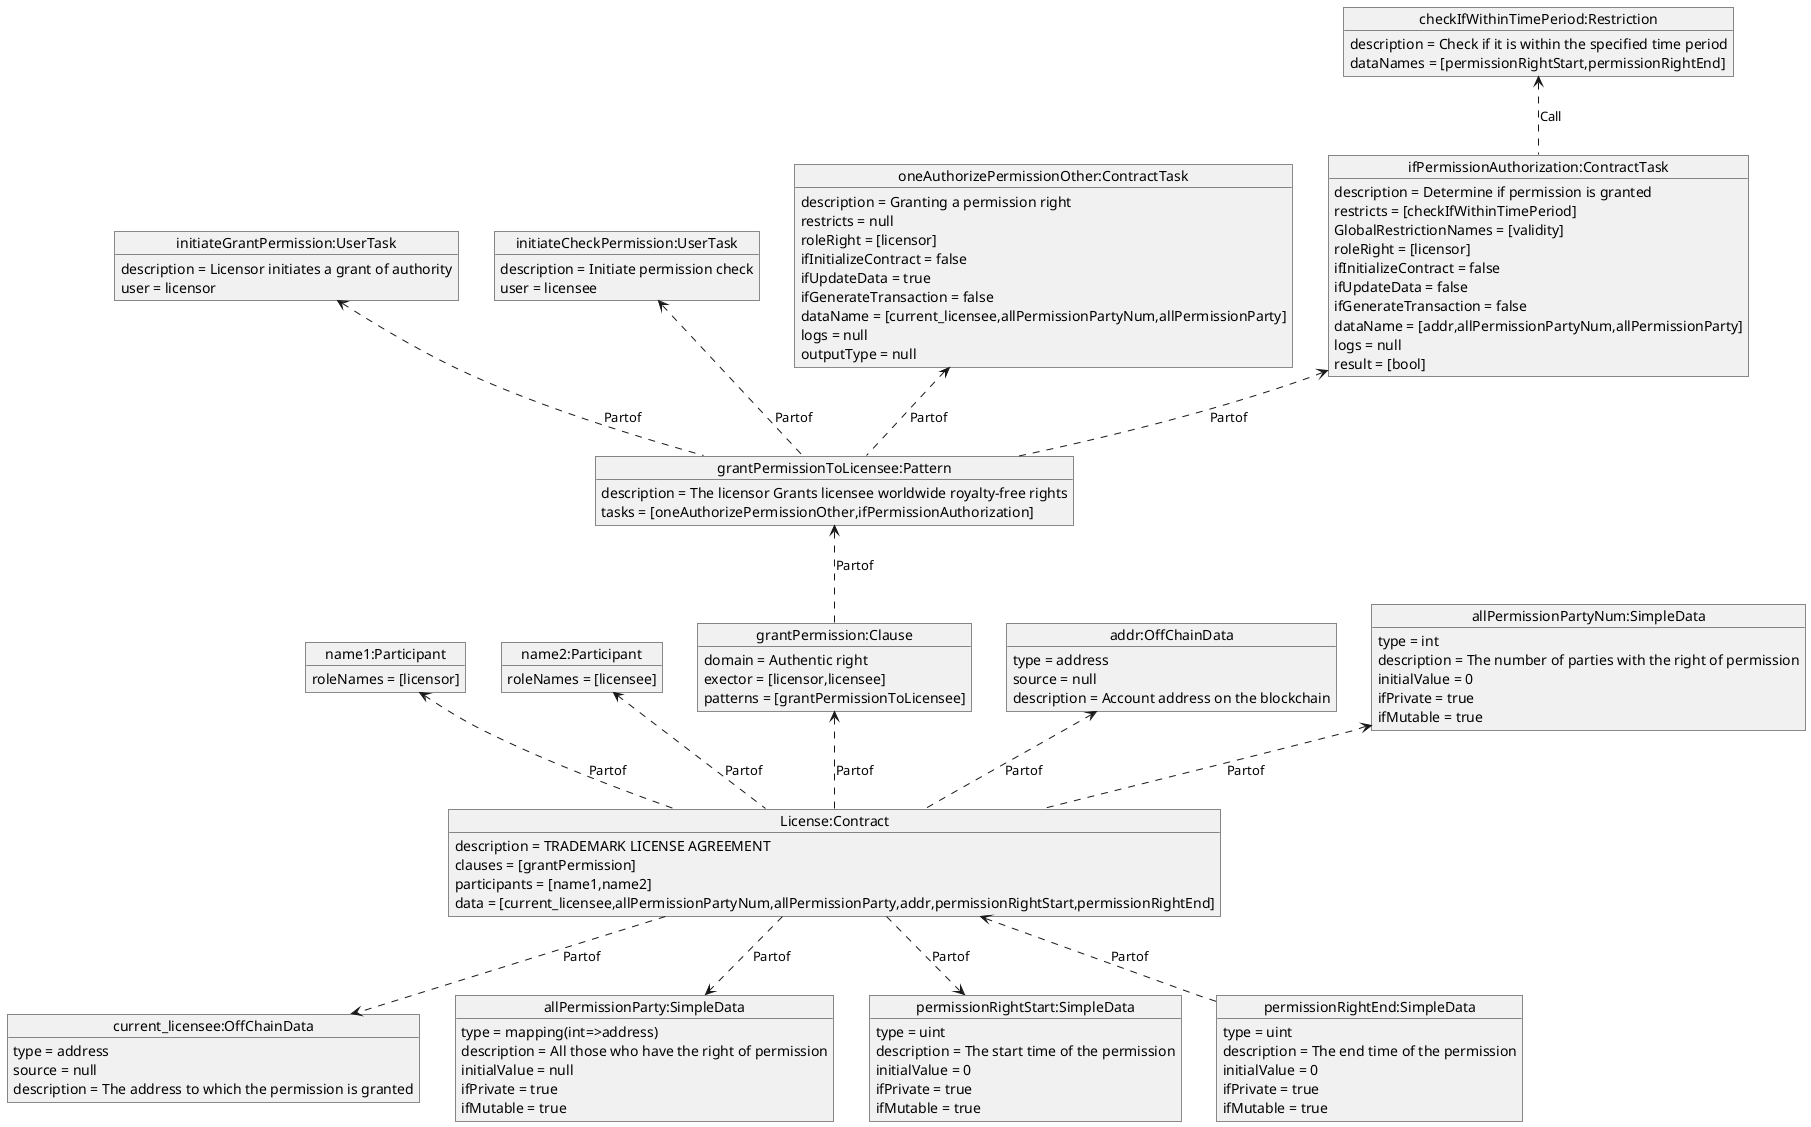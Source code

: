 @startuml
'https://plantuml.com/object-diagram
'left to right direction
object "License:Contract" as o1
o1 : description = TRADEMARK LICENSE AGREEMENT
o1 : clauses = [grantPermission]
o1 : participants = [name1,name2]
o1 : data = [current_licensee,allPermissionPartyNum,allPermissionParty,addr,permissionRightStart,permissionRightEnd]
object "name1:Participant" as o2
o2 : roleNames = [licensor]
o2<..o1 : Partof
object "name2:Participant" as o3
o3 : roleNames = [licensee]
o3<..o1 : Partof
object "grantPermission:Clause" as o4
o4 : domain = Authentic right
o4 : exector = [licensor,licensee]
o4 : patterns = [grantPermissionToLicensee]
o4<..o1 : Partof
object "grantPermissionToLicensee:Pattern" as o5
o5 : description = The licensor Grants licensee worldwide royalty-free rights
o5 : tasks = [oneAuthorizePermissionOther,ifPermissionAuthorization]
o5<..o4 : Partof
object "initiateGrantPermission:UserTask" as o9
o9 : description = Licensor initiates a grant of authority
o9 : user = licensor
o9<..o5 : Partof
object "initiateCheckPermission:UserTask" as o10
o10 : description = Initiate permission check
o10 : user = licensee
o10<..o5 : Partof
object "oneAuthorizePermissionOther:ContractTask" as o6
o6 : description = Granting a permission right
o6 : restricts = null
o6 : roleRight = [licensor]
o6 : ifInitializeContract = false
o6 : ifUpdateData = true
o6 : ifGenerateTransaction = false
o6 : dataName = [current_licensee,allPermissionPartyNum,allPermissionParty]
o6 : logs = null
o6 : outputType = null
o6<..o5 : Partof
object "ifPermissionAuthorization:ContractTask" as o7
o7 : description = Determine if permission is granted
o7 : restricts = [checkIfWithinTimePeriod]
o7 : GlobalRestrictionNames = [validity]
o7 : roleRight = [licensor]
o7 : ifInitializeContract = false
o7 : ifUpdateData = false
o7 : ifGenerateTransaction = false
o7 : dataName = [addr,allPermissionPartyNum,allPermissionParty]
o7 : logs = null
o7 : result = [bool]
o7<..o5 : Partof
object "checkIfWithinTimePeriod:Restriction" as o8
o8 : description = Check if it is within the specified time period
o8 : dataNames = [permissionRightStart,permissionRightEnd]
o8<..o7 : Call
object "addr:OffChainData" as o63
o63 : type = address
o63 : source = null
o63 : description = Account address on the blockchain
o63<..o1 : Partof
object "current_licensee:OffChainData" as o64
o64 : type = address
o64 : source = null
o64 : description = The address to which the permission is granted
o1..>o64 : Partof
object "allPermissionPartyNum:SimpleData" as o65
o65 : type = int
o65 : description = The number of parties with the right of permission
o65 : initialValue = 0
o65 : ifPrivate = true
o65 : ifMutable = true
o65<..o1 : Partof
object "allPermissionParty:SimpleData" as o66
o66 : type = mapping(int=>address)
o66 : description = All those who have the right of permission
o66 : initialValue = null
o66 : ifPrivate = true
o66 : ifMutable = true
o1..>o66 : Partof
object "permissionRightStart:SimpleData" as o61
o61 : type = uint
o61 : description = The start time of the permission
o61 : initialValue = 0
o61 : ifPrivate = true
o61 : ifMutable = true
o1..>o61 : Partof
object "permissionRightEnd:SimpleData" as o62
o62 : type = uint
o62 : description = The end time of the permission
o62 : initialValue = 0
o62 : ifPrivate = true
o62 : ifMutable = true
o1<..o62 : Partof
@enduml
